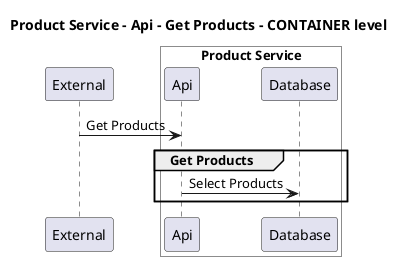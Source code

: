 @startuml

title Product Service - Api - Get Products - CONTAINER level

participant "External" as C4InterFlow.SoftwareSystems.ExternalSystem

box "Product Service" #White
    participant "Api" as ECommercePlatform.SoftwareSystems.ProductService.Containers.Api
    participant "Database" as ECommercePlatform.SoftwareSystems.ProductService.Containers.Database
end box


C4InterFlow.SoftwareSystems.ExternalSystem -> ECommercePlatform.SoftwareSystems.ProductService.Containers.Api : Get Products
group Get Products
ECommercePlatform.SoftwareSystems.ProductService.Containers.Api -> ECommercePlatform.SoftwareSystems.ProductService.Containers.Database : Select Products
end


@enduml
